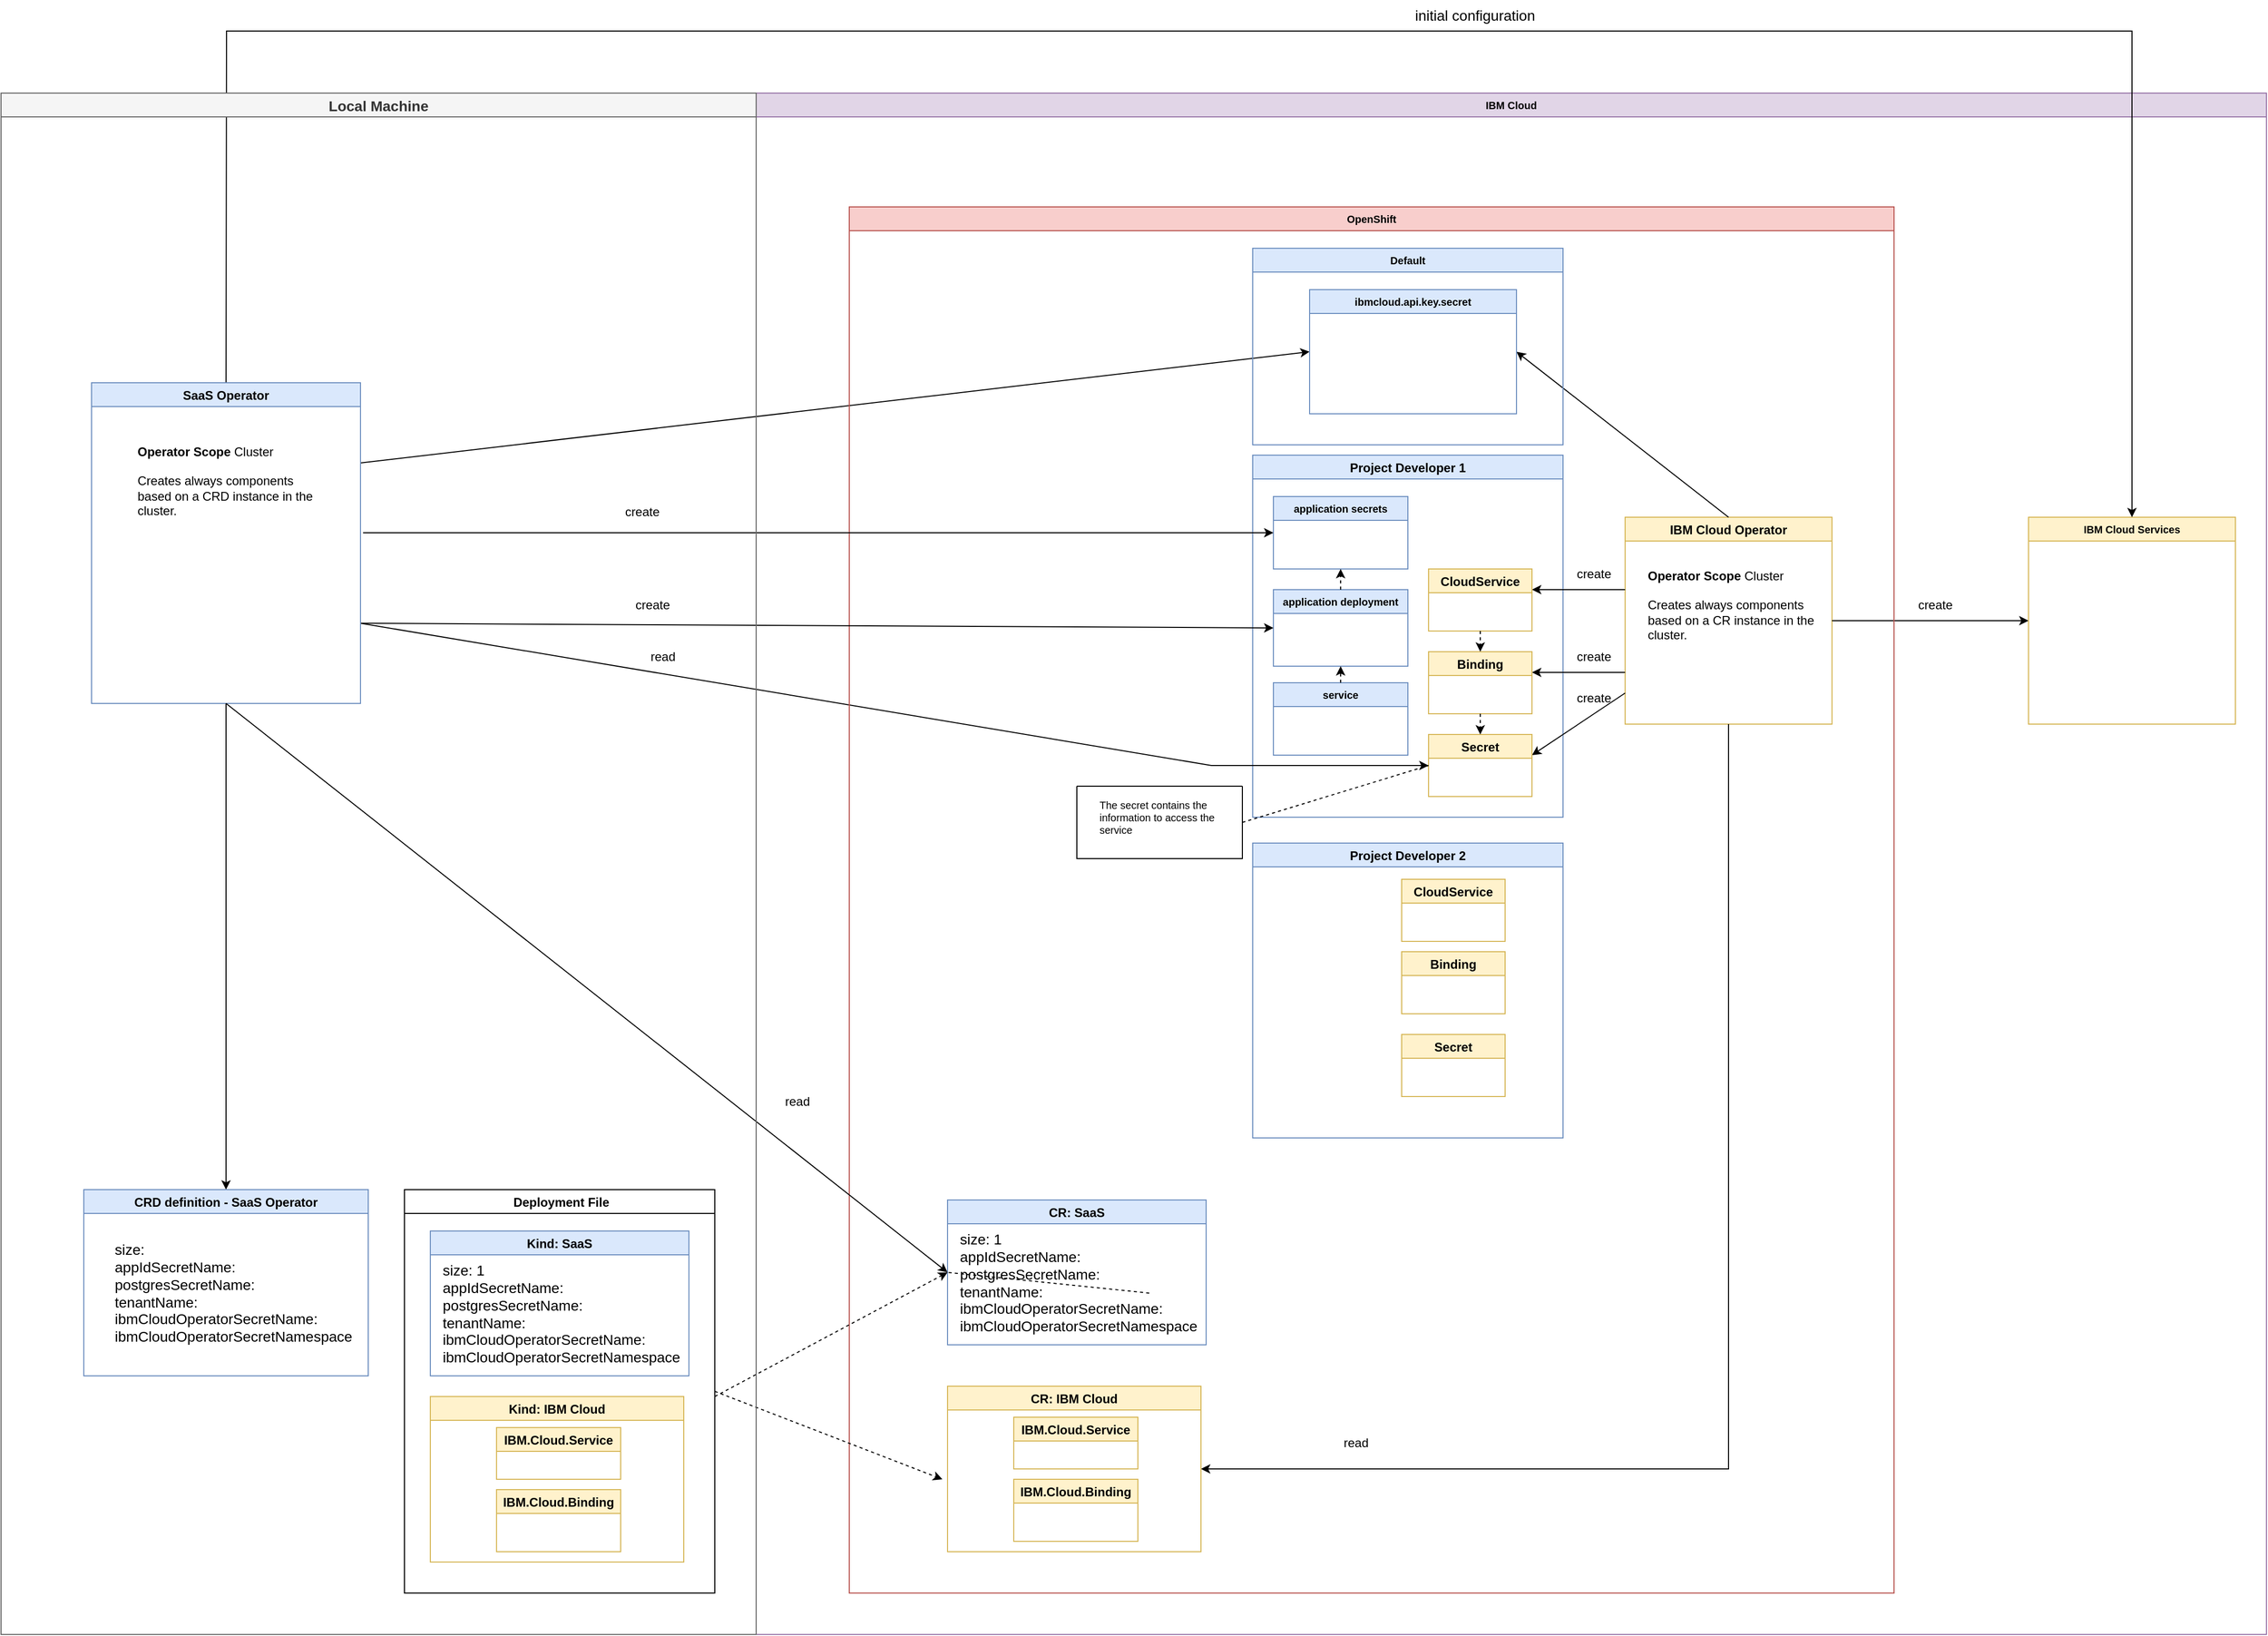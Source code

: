 <mxfile version="16.4.0" type="device" pages="2"><diagram id="ZJD4ddvh5a6maTwFPpQm" name="Simplified overview starting point 2022.02.23"><mxGraphModel dx="3199" dy="2378" grid="1" gridSize="10" guides="1" tooltips="1" connect="1" arrows="1" fold="1" page="1" pageScale="1" pageWidth="827" pageHeight="1169" math="0" shadow="0"><root><mxCell id="0"/><mxCell id="1" parent="0"/><mxCell id="05u67PnVDAq-zi8xKlbg-1" value="IBM Cloud Operator" style="swimlane;fillColor=#fff2cc;strokeColor=#d6b656;" vertex="1" parent="1"><mxGeometry x="590" y="70" width="200" height="200" as="geometry"/></mxCell><mxCell id="05u67PnVDAq-zi8xKlbg-4" value="Project Developer 1" style="swimlane;fillColor=#dae8fc;strokeColor=#6c8ebf;" vertex="1" parent="1"><mxGeometry x="230" y="10" width="300" height="350" as="geometry"/></mxCell><mxCell id="05u67PnVDAq-zi8xKlbg-5" value="Project Developer 2" style="swimlane;fillColor=#dae8fc;strokeColor=#6c8ebf;" vertex="1" parent="1"><mxGeometry x="230" y="385" width="300" height="285" as="geometry"/></mxCell><mxCell id="05u67PnVDAq-zi8xKlbg-6" value="Binding" style="swimlane;fillColor=#fff2cc;strokeColor=#d6b656;" vertex="1" parent="05u67PnVDAq-zi8xKlbg-5"><mxGeometry x="144" y="105" width="100" height="60" as="geometry"/></mxCell><mxCell id="05u67PnVDAq-zi8xKlbg-7" value="Secret" style="swimlane;fillColor=#fff2cc;strokeColor=#d6b656;" vertex="1" parent="05u67PnVDAq-zi8xKlbg-5"><mxGeometry x="144" y="185" width="100" height="60" as="geometry"/></mxCell><mxCell id="05u67PnVDAq-zi8xKlbg-43" value="CloudService" style="swimlane;fillColor=#fff2cc;strokeColor=#d6b656;" vertex="1" parent="05u67PnVDAq-zi8xKlbg-5"><mxGeometry x="144" y="35" width="100" height="60" as="geometry"/></mxCell><mxCell id="05u67PnVDAq-zi8xKlbg-11" value="" style="endArrow=classic;html=1;rounded=0;" edge="1" parent="1"><mxGeometry width="50" height="50" relative="1" as="geometry"><mxPoint x="590" y="140" as="sourcePoint"/><mxPoint x="500" y="140" as="targetPoint"/></mxGeometry></mxCell><mxCell id="05u67PnVDAq-zi8xKlbg-14" value="" style="endArrow=classic;html=1;rounded=0;entryX=1;entryY=0.5;entryDx=0;entryDy=0;exitX=0.5;exitY=1;exitDx=0;exitDy=0;" edge="1" parent="1" source="05u67PnVDAq-zi8xKlbg-1" target="05u67PnVDAq-zi8xKlbg-13"><mxGeometry width="50" height="50" relative="1" as="geometry"><mxPoint x="280" y="650" as="sourcePoint"/><mxPoint x="440" y="420" as="targetPoint"/><Array as="points"><mxPoint x="690" y="990"/></Array></mxGeometry></mxCell><mxCell id="05u67PnVDAq-zi8xKlbg-18" value="" style="endArrow=classic;html=1;rounded=0;exitX=1;exitY=0.75;exitDx=0;exitDy=0;entryX=0;entryY=0.5;entryDx=0;entryDy=0;" edge="1" parent="1" source="05u67PnVDAq-zi8xKlbg-2" target="05u67PnVDAq-zi8xKlbg-8"><mxGeometry width="50" height="50" relative="1" as="geometry"><mxPoint x="390" y="280" as="sourcePoint"/><mxPoint x="440" y="230" as="targetPoint"/><Array as="points"><mxPoint x="190" y="310"/></Array></mxGeometry></mxCell><mxCell id="05u67PnVDAq-zi8xKlbg-20" value="" style="endArrow=classic;html=1;rounded=0;exitX=0;exitY=0.75;exitDx=0;exitDy=0;" edge="1" parent="1" source="05u67PnVDAq-zi8xKlbg-1"><mxGeometry width="50" height="50" relative="1" as="geometry"><mxPoint x="390" y="300" as="sourcePoint"/><mxPoint x="500" y="220" as="targetPoint"/></mxGeometry></mxCell><mxCell id="05u67PnVDAq-zi8xKlbg-21" value="create" style="text;html=1;strokeColor=none;fillColor=none;align=center;verticalAlign=middle;whiteSpace=wrap;rounded=0;" vertex="1" parent="1"><mxGeometry x="530" y="190" width="60" height="30" as="geometry"/></mxCell><mxCell id="05u67PnVDAq-zi8xKlbg-22" value="create" style="text;html=1;strokeColor=none;fillColor=none;align=center;verticalAlign=middle;whiteSpace=wrap;rounded=0;" vertex="1" parent="1"><mxGeometry x="530" y="110" width="60" height="30" as="geometry"/></mxCell><mxCell id="05u67PnVDAq-zi8xKlbg-26" value="" style="endArrow=none;dashed=1;html=1;rounded=0;entryX=0;entryY=0.5;entryDx=0;entryDy=0;" edge="1" parent="1" target="05u67PnVDAq-zi8xKlbg-19"><mxGeometry width="50" height="50" relative="1" as="geometry"><mxPoint x="130" y="820" as="sourcePoint"/><mxPoint x="250" y="745" as="targetPoint"/></mxGeometry></mxCell><mxCell id="05u67PnVDAq-zi8xKlbg-41" value="" style="endArrow=classic;html=1;rounded=0;" edge="1" parent="1"><mxGeometry width="50" height="50" relative="1" as="geometry"><mxPoint x="590" y="240" as="sourcePoint"/><mxPoint x="500" y="300" as="targetPoint"/></mxGeometry></mxCell><mxCell id="05u67PnVDAq-zi8xKlbg-42" value="create" style="text;html=1;strokeColor=none;fillColor=none;align=center;verticalAlign=middle;whiteSpace=wrap;rounded=0;" vertex="1" parent="1"><mxGeometry x="530" y="230" width="60" height="30" as="geometry"/></mxCell><mxCell id="05u67PnVDAq-zi8xKlbg-48" value="" style="endArrow=classic;html=1;rounded=0;fontFamily=Helvetica;fontSize=10;entryX=1;entryY=0.5;entryDx=0;entryDy=0;exitX=0.5;exitY=0;exitDx=0;exitDy=0;" edge="1" parent="1" source="05u67PnVDAq-zi8xKlbg-1" target="05u67PnVDAq-zi8xKlbg-46"><mxGeometry width="50" height="50" relative="1" as="geometry"><mxPoint x="470" y="30" as="sourcePoint"/><mxPoint x="520" y="-20" as="targetPoint"/></mxGeometry></mxCell><mxCell id="05u67PnVDAq-zi8xKlbg-49" value="" style="endArrow=classic;html=1;rounded=0;fontFamily=Helvetica;fontSize=10;entryX=0;entryY=0.5;entryDx=0;entryDy=0;exitX=1;exitY=0.25;exitDx=0;exitDy=0;" edge="1" parent="1" source="05u67PnVDAq-zi8xKlbg-2" target="05u67PnVDAq-zi8xKlbg-46"><mxGeometry width="50" height="50" relative="1" as="geometry"><mxPoint x="-640" y="20" as="sourcePoint"/><mxPoint x="410" y="-20" as="targetPoint"/></mxGeometry></mxCell><mxCell id="05u67PnVDAq-zi8xKlbg-53" value="" style="endArrow=classic;html=1;rounded=0;fontFamily=Helvetica;fontSize=10;exitX=1;exitY=0.5;exitDx=0;exitDy=0;entryX=0;entryY=0.5;entryDx=0;entryDy=0;" edge="1" parent="1" source="05u67PnVDAq-zi8xKlbg-1" target="05u67PnVDAq-zi8xKlbg-52"><mxGeometry width="50" height="50" relative="1" as="geometry"><mxPoint x="820" y="110" as="sourcePoint"/><mxPoint x="870" y="60" as="targetPoint"/></mxGeometry></mxCell><mxCell id="05u67PnVDAq-zi8xKlbg-55" value="OpenShift" style="swimlane;fontFamily=Helvetica;fontSize=10;fillColor=#f8cecc;strokeColor=#b85450;" vertex="1" parent="1"><mxGeometry x="-160" y="-230" width="1010" height="1340" as="geometry"/></mxCell><mxCell id="05u67PnVDAq-zi8xKlbg-40" value="CloudService" style="swimlane;fillColor=#fff2cc;strokeColor=#d6b656;" vertex="1" parent="05u67PnVDAq-zi8xKlbg-55"><mxGeometry x="560" y="350" width="100" height="60" as="geometry"/></mxCell><mxCell id="05u67PnVDAq-zi8xKlbg-3" value="Binding" style="swimlane;fillColor=#fff2cc;strokeColor=#d6b656;" vertex="1" parent="05u67PnVDAq-zi8xKlbg-55"><mxGeometry x="560" y="430" width="100" height="60" as="geometry"/></mxCell><mxCell id="05u67PnVDAq-zi8xKlbg-57" value="" style="endArrow=classic;html=1;rounded=0;fontFamily=Helvetica;fontSize=10;exitX=0.5;exitY=1;exitDx=0;exitDy=0;dashed=1;" edge="1" parent="05u67PnVDAq-zi8xKlbg-55" source="05u67PnVDAq-zi8xKlbg-40" target="05u67PnVDAq-zi8xKlbg-3"><mxGeometry width="50" height="50" relative="1" as="geometry"><mxPoint x="700" y="510" as="sourcePoint"/><mxPoint x="750" y="460" as="targetPoint"/></mxGeometry></mxCell><mxCell id="05u67PnVDAq-zi8xKlbg-8" value="Secret" style="swimlane;fillColor=#fff2cc;strokeColor=#d6b656;" vertex="1" parent="05u67PnVDAq-zi8xKlbg-55"><mxGeometry x="560" y="510" width="100" height="60" as="geometry"/></mxCell><mxCell id="05u67PnVDAq-zi8xKlbg-58" value="" style="endArrow=classic;html=1;rounded=0;fontFamily=Helvetica;fontSize=10;entryX=0.5;entryY=0;entryDx=0;entryDy=0;exitX=0.5;exitY=1;exitDx=0;exitDy=0;dashed=1;" edge="1" parent="05u67PnVDAq-zi8xKlbg-55" source="05u67PnVDAq-zi8xKlbg-3" target="05u67PnVDAq-zi8xKlbg-8"><mxGeometry width="50" height="50" relative="1" as="geometry"><mxPoint x="700" y="510" as="sourcePoint"/><mxPoint x="750" y="460" as="targetPoint"/></mxGeometry></mxCell><mxCell id="05u67PnVDAq-zi8xKlbg-67" value="application secrets" style="swimlane;fontFamily=Helvetica;fontSize=10;strokeWidth=1;fillColor=#dae8fc;strokeColor=#6c8ebf;" vertex="1" parent="05u67PnVDAq-zi8xKlbg-55"><mxGeometry x="410" y="280" width="130" height="70" as="geometry"/></mxCell><mxCell id="05u67PnVDAq-zi8xKlbg-71" value="application deployment" style="swimlane;fontFamily=Helvetica;fontSize=10;strokeWidth=1;fillColor=#dae8fc;strokeColor=#6c8ebf;" vertex="1" parent="05u67PnVDAq-zi8xKlbg-55"><mxGeometry x="410" y="370" width="130" height="74" as="geometry"><mxRectangle x="410" y="370" width="140" height="23" as="alternateBounds"/></mxGeometry></mxCell><mxCell id="05u67PnVDAq-zi8xKlbg-45" value="Default" style="swimlane;fontFamily=Helvetica;fontSize=10;fillColor=#dae8fc;strokeColor=#6c8ebf;" vertex="1" parent="05u67PnVDAq-zi8xKlbg-55"><mxGeometry x="390" y="40" width="300" height="190" as="geometry"/></mxCell><mxCell id="05u67PnVDAq-zi8xKlbg-46" value="ibmcloud.api.key.secret" style="swimlane;fontFamily=Helvetica;fontSize=10;fillColor=#dae8fc;strokeColor=#6c8ebf;" vertex="1" parent="05u67PnVDAq-zi8xKlbg-45"><mxGeometry x="55" y="40" width="200" height="120" as="geometry"/></mxCell><mxCell id="05u67PnVDAq-zi8xKlbg-74" value="service" style="swimlane;fontFamily=Helvetica;fontSize=10;strokeWidth=1;fillColor=#dae8fc;strokeColor=#6c8ebf;" vertex="1" parent="05u67PnVDAq-zi8xKlbg-55"><mxGeometry x="410" y="460" width="130" height="70" as="geometry"/></mxCell><mxCell id="05u67PnVDAq-zi8xKlbg-76" value="" style="endArrow=classic;html=1;rounded=0;fontFamily=Helvetica;fontSize=10;entryX=0.5;entryY=1;entryDx=0;entryDy=0;exitX=0.5;exitY=0;exitDx=0;exitDy=0;dashed=1;" edge="1" parent="05u67PnVDAq-zi8xKlbg-55" source="05u67PnVDAq-zi8xKlbg-71" target="05u67PnVDAq-zi8xKlbg-67"><mxGeometry width="50" height="50" relative="1" as="geometry"><mxPoint x="475" y="360" as="sourcePoint"/><mxPoint x="520" y="460" as="targetPoint"/></mxGeometry></mxCell><mxCell id="05u67PnVDAq-zi8xKlbg-70" value="" style="endArrow=classic;html=1;rounded=0;fontFamily=Helvetica;fontSize=10;entryX=0;entryY=0.5;entryDx=0;entryDy=0;" edge="1" parent="1" target="05u67PnVDAq-zi8xKlbg-67"><mxGeometry width="50" height="50" relative="1" as="geometry"><mxPoint x="-630" y="85" as="sourcePoint"/><mxPoint x="360" y="300" as="targetPoint"/></mxGeometry></mxCell><mxCell id="05u67PnVDAq-zi8xKlbg-73" value="" style="endArrow=classic;html=1;rounded=0;fontFamily=Helvetica;fontSize=10;entryX=0;entryY=0.5;entryDx=0;entryDy=0;exitX=1;exitY=0.75;exitDx=0;exitDy=0;" edge="1" parent="1" source="05u67PnVDAq-zi8xKlbg-2" target="05u67PnVDAq-zi8xKlbg-71"><mxGeometry width="50" height="50" relative="1" as="geometry"><mxPoint x="120" y="177" as="sourcePoint"/><mxPoint x="260" y="125" as="targetPoint"/></mxGeometry></mxCell><mxCell id="05u67PnVDAq-zi8xKlbg-77" value="" style="endArrow=classic;html=1;rounded=0;fontFamily=Helvetica;fontSize=10;entryX=0.5;entryY=1;entryDx=0;entryDy=0;dashed=1;" edge="1" parent="1" target="05u67PnVDAq-zi8xKlbg-71"><mxGeometry width="50" height="50" relative="1" as="geometry"><mxPoint x="315" y="230" as="sourcePoint"/><mxPoint x="360" y="230" as="targetPoint"/></mxGeometry></mxCell><mxCell id="05u67PnVDAq-zi8xKlbg-80" value="IBM Cloud" style="swimlane;fontFamily=Helvetica;fontSize=10;strokeWidth=1;fillColor=#e1d5e7;strokeColor=#9673a6;" vertex="1" parent="1"><mxGeometry x="-250" y="-340" width="1460" height="1490" as="geometry"/></mxCell><mxCell id="05u67PnVDAq-zi8xKlbg-60" value="" style="swimlane;startSize=0;fontFamily=Helvetica;fontSize=10;fillColor=none;" vertex="1" parent="05u67PnVDAq-zi8xKlbg-80"><mxGeometry x="310" y="670" width="160" height="70" as="geometry"/></mxCell><mxCell id="05u67PnVDAq-zi8xKlbg-61" value="The secret contains the information to access the service" style="text;html=1;strokeColor=none;fillColor=none;align=left;verticalAlign=middle;whiteSpace=wrap;rounded=0;fontFamily=Helvetica;fontSize=10;strokeWidth=2;" vertex="1" parent="05u67PnVDAq-zi8xKlbg-60"><mxGeometry x="20" y="10" width="130" height="40" as="geometry"/></mxCell><mxCell id="tXDFiRKwH6jkrmwQ4aK1-2" value="read" style="text;html=1;strokeColor=none;fillColor=none;align=center;verticalAlign=middle;whiteSpace=wrap;rounded=0;" vertex="1" parent="05u67PnVDAq-zi8xKlbg-80"><mxGeometry x="10" y="960" width="60" height="30" as="geometry"/></mxCell><mxCell id="E7d3GxWEacopZwAi-zRK-2" value="&lt;b&gt;Operator Scope&lt;/b&gt; Cluster&lt;br&gt;&lt;br&gt;Creates always components based on a CR instance in the cluster." style="text;html=1;strokeColor=none;fillColor=none;align=left;verticalAlign=middle;whiteSpace=wrap;rounded=0;" vertex="1" parent="05u67PnVDAq-zi8xKlbg-80"><mxGeometry x="860" y="450" width="175" height="90" as="geometry"/></mxCell><mxCell id="05u67PnVDAq-zi8xKlbg-52" value="IBM Cloud Services" style="swimlane;fontFamily=Helvetica;fontSize=10;fillColor=#fff2cc;strokeColor=#d6b656;" vertex="1" parent="05u67PnVDAq-zi8xKlbg-80"><mxGeometry x="1230" y="410" width="200" height="200" as="geometry"/></mxCell><mxCell id="05u67PnVDAq-zi8xKlbg-56" value="create" style="text;html=1;strokeColor=none;fillColor=none;align=center;verticalAlign=middle;whiteSpace=wrap;rounded=0;" vertex="1" parent="05u67PnVDAq-zi8xKlbg-80"><mxGeometry x="1110" y="480" width="60" height="30" as="geometry"/></mxCell><mxCell id="05u67PnVDAq-zi8xKlbg-19" value="CR: SaaS" style="swimlane;fillColor=#dae8fc;strokeColor=#6c8ebf;" vertex="1" parent="05u67PnVDAq-zi8xKlbg-80"><mxGeometry x="185" y="1070" width="250" height="140" as="geometry"/></mxCell><mxCell id="evoZ4YkK1G2OfHONI_-d-2" value="size: 1&lt;br&gt;appIdSecretName:&lt;br&gt;postgresSecretName:&lt;br&gt;tenantName:&lt;br&gt;ibmCloudOperatorSecretName:&lt;br&gt;ibmCloudOperatorSecretNamespace" style="text;html=1;strokeColor=none;fillColor=none;align=left;verticalAlign=middle;whiteSpace=wrap;rounded=0;fontFamily=Helvetica;fontSize=14;fontColor=#000000;" vertex="1" parent="05u67PnVDAq-zi8xKlbg-19"><mxGeometry x="10" y="30" width="240" height="100" as="geometry"/></mxCell><mxCell id="05u67PnVDAq-zi8xKlbg-13" value="CR: IBM Cloud" style="swimlane;fillColor=#fff2cc;strokeColor=#d6b656;" vertex="1" parent="05u67PnVDAq-zi8xKlbg-80"><mxGeometry x="185" y="1250" width="245" height="160" as="geometry"/></mxCell><mxCell id="05u67PnVDAq-zi8xKlbg-31" value="IBM.Cloud.Binding" style="swimlane;fillColor=#fff2cc;strokeColor=#d6b656;" vertex="1" parent="05u67PnVDAq-zi8xKlbg-13"><mxGeometry x="64" y="90" width="120" height="60" as="geometry"/></mxCell><mxCell id="05u67PnVDAq-zi8xKlbg-30" value="IBM.Cloud.Service" style="swimlane;fillColor=#fff2cc;strokeColor=#d6b656;" vertex="1" parent="05u67PnVDAq-zi8xKlbg-13"><mxGeometry x="64" y="30" width="120" height="50" as="geometry"/></mxCell><mxCell id="xCrt7oY93UrafVIQWRn6-10" value="read" style="text;html=1;strokeColor=none;fillColor=none;align=center;verticalAlign=middle;whiteSpace=wrap;rounded=0;" vertex="1" parent="05u67PnVDAq-zi8xKlbg-80"><mxGeometry x="550" y="1290" width="60" height="30" as="geometry"/></mxCell><mxCell id="05u67PnVDAq-zi8xKlbg-79" value="" style="endArrow=classic;html=1;rounded=0;fontFamily=Helvetica;fontSize=10;entryX=0.5;entryY=0;entryDx=0;entryDy=0;exitX=0.5;exitY=0;exitDx=0;exitDy=0;" edge="1" parent="1" source="05u67PnVDAq-zi8xKlbg-2" target="05u67PnVDAq-zi8xKlbg-52"><mxGeometry width="50" height="50" relative="1" as="geometry"><mxPoint x="-140" y="120" as="sourcePoint"/><mxPoint x="-250" y="-140" as="targetPoint"/><Array as="points"><mxPoint x="-762" y="-400"/><mxPoint x="1080" y="-400"/></Array></mxGeometry></mxCell><mxCell id="05u67PnVDAq-zi8xKlbg-81" value="initial configuration" style="text;html=1;strokeColor=none;fillColor=none;align=center;verticalAlign=middle;whiteSpace=wrap;rounded=0;fontFamily=Helvetica;fontSize=14;" vertex="1" parent="1"><mxGeometry x="380" y="-430" width="130" height="30" as="geometry"/></mxCell><mxCell id="05u67PnVDAq-zi8xKlbg-63" value="" style="endArrow=none;dashed=1;html=1;rounded=0;fontFamily=Helvetica;fontSize=10;exitX=1;exitY=0.5;exitDx=0;exitDy=0;entryX=0;entryY=0.5;entryDx=0;entryDy=0;" edge="1" parent="1" source="05u67PnVDAq-zi8xKlbg-60" target="05u67PnVDAq-zi8xKlbg-8"><mxGeometry width="50" height="50" relative="1" as="geometry"><mxPoint x="310" y="360" as="sourcePoint"/><mxPoint x="360" y="310" as="targetPoint"/></mxGeometry></mxCell><mxCell id="05u67PnVDAq-zi8xKlbg-2" value="SaaS Operator" style="swimlane;fillColor=#dae8fc;strokeColor=#6c8ebf;" vertex="1" parent="1"><mxGeometry x="-892.5" y="-60" width="260" height="310" as="geometry"><mxRectangle x="-140" y="-40" width="120" height="23" as="alternateBounds"/></mxGeometry></mxCell><mxCell id="05u67PnVDAq-zi8xKlbg-25" value="" style="endArrow=classic;html=1;rounded=0;entryX=0.5;entryY=0;entryDx=0;entryDy=0;exitX=0.5;exitY=1;exitDx=0;exitDy=0;" edge="1" parent="1" source="05u67PnVDAq-zi8xKlbg-2" target="05u67PnVDAq-zi8xKlbg-24"><mxGeometry width="50" height="50" relative="1" as="geometry"><mxPoint x="95" y="270" as="sourcePoint"/><mxPoint x="440" y="450" as="targetPoint"/></mxGeometry></mxCell><mxCell id="tXDFiRKwH6jkrmwQ4aK1-1" value="" style="endArrow=classic;html=1;rounded=0;entryX=0;entryY=0.5;entryDx=0;entryDy=0;exitX=0.5;exitY=1;exitDx=0;exitDy=0;" edge="1" parent="1" source="05u67PnVDAq-zi8xKlbg-2" target="05u67PnVDAq-zi8xKlbg-19"><mxGeometry width="50" height="50" relative="1" as="geometry"><mxPoint x="-30" y="270" as="sourcePoint"/><mxPoint x="-25.0" y="720.0" as="targetPoint"/></mxGeometry></mxCell><mxCell id="05u67PnVDAq-zi8xKlbg-24" value="CRD definition - SaaS Operator" style="swimlane;fillColor=#dae8fc;strokeColor=#6c8ebf;" vertex="1" parent="1"><mxGeometry x="-900" y="720" width="275" height="180" as="geometry"/></mxCell><mxCell id="evoZ4YkK1G2OfHONI_-d-3" value="size:&lt;br&gt;appIdSecretName:&lt;br&gt;postgresSecretName:&lt;br&gt;tenantName:&lt;br&gt;ibmCloudOperatorSecretName:&lt;br&gt;ibmCloudOperatorSecretNamespace" style="text;html=1;strokeColor=none;fillColor=none;align=left;verticalAlign=middle;whiteSpace=wrap;rounded=0;fontFamily=Helvetica;fontSize=14;fontColor=#000000;" vertex="1" parent="05u67PnVDAq-zi8xKlbg-24"><mxGeometry x="27.5" y="50" width="240" height="100" as="geometry"/></mxCell><mxCell id="xCrt7oY93UrafVIQWRn6-2" value=" Deployment File" style="swimlane;" vertex="1" parent="1"><mxGeometry x="-590" y="720" width="300" height="390" as="geometry"/></mxCell><mxCell id="xCrt7oY93UrafVIQWRn6-3" value="Kind: SaaS" style="swimlane;fillColor=#dae8fc;strokeColor=#6c8ebf;" vertex="1" parent="xCrt7oY93UrafVIQWRn6-2"><mxGeometry x="25" y="40" width="250" height="140" as="geometry"/></mxCell><mxCell id="xCrt7oY93UrafVIQWRn6-4" value="size: 1&lt;br&gt;appIdSecretName:&lt;br&gt;postgresSecretName:&lt;br&gt;tenantName:&lt;br&gt;ibmCloudOperatorSecretName:&lt;br&gt;ibmCloudOperatorSecretNamespace" style="text;html=1;strokeColor=none;fillColor=none;align=left;verticalAlign=middle;whiteSpace=wrap;rounded=0;fontFamily=Helvetica;fontSize=14;fontColor=#000000;" vertex="1" parent="xCrt7oY93UrafVIQWRn6-3"><mxGeometry x="10" y="30" width="240" height="100" as="geometry"/></mxCell><mxCell id="xCrt7oY93UrafVIQWRn6-5" value="Kind: IBM Cloud" style="swimlane;fillColor=#fff2cc;strokeColor=#d6b656;" vertex="1" parent="xCrt7oY93UrafVIQWRn6-2"><mxGeometry x="25" y="200" width="245" height="160" as="geometry"/></mxCell><mxCell id="xCrt7oY93UrafVIQWRn6-6" value="IBM.Cloud.Binding" style="swimlane;fillColor=#fff2cc;strokeColor=#d6b656;" vertex="1" parent="xCrt7oY93UrafVIQWRn6-5"><mxGeometry x="64" y="90" width="120" height="60" as="geometry"/></mxCell><mxCell id="xCrt7oY93UrafVIQWRn6-7" value="IBM.Cloud.Service" style="swimlane;fillColor=#fff2cc;strokeColor=#d6b656;" vertex="1" parent="xCrt7oY93UrafVIQWRn6-5"><mxGeometry x="64" y="30" width="120" height="50" as="geometry"/></mxCell><mxCell id="xCrt7oY93UrafVIQWRn6-8" value="" style="endArrow=classic;html=1;rounded=0;dashed=1;fontFamily=Helvetica;fontSize=14;fontColor=#FF0000;strokeColor=#000000;exitX=1;exitY=0.5;exitDx=0;exitDy=0;" edge="1" parent="1" source="xCrt7oY93UrafVIQWRn6-2"><mxGeometry width="50" height="50" relative="1" as="geometry"><mxPoint x="-200" y="960" as="sourcePoint"/><mxPoint x="-70" y="1000" as="targetPoint"/></mxGeometry></mxCell><mxCell id="xCrt7oY93UrafVIQWRn6-9" value="" style="endArrow=classic;html=1;rounded=0;dashed=1;fontFamily=Helvetica;fontSize=14;fontColor=#FF0000;strokeColor=#000000;entryX=0;entryY=0.5;entryDx=0;entryDy=0;" edge="1" parent="1" target="05u67PnVDAq-zi8xKlbg-19"><mxGeometry width="50" height="50" relative="1" as="geometry"><mxPoint x="-290" y="920" as="sourcePoint"/><mxPoint x="-60" y="1010" as="targetPoint"/></mxGeometry></mxCell><mxCell id="xCrt7oY93UrafVIQWRn6-11" value="Local Machine" style="swimlane;fontFamily=Helvetica;fontSize=14;fontColor=#333333;strokeWidth=1;fillColor=#f5f5f5;strokeColor=#666666;" vertex="1" parent="1"><mxGeometry x="-980" y="-340" width="730" height="1490" as="geometry"/></mxCell><mxCell id="cQY9s8MMBeXiL5kOohLw-1" value="&lt;b&gt;Operator Scope&lt;/b&gt; Cluster&lt;br&gt;&lt;br&gt;Creates always components based on a CRD instance in the cluster." style="text;html=1;strokeColor=none;fillColor=none;align=left;verticalAlign=middle;whiteSpace=wrap;rounded=0;" vertex="1" parent="xCrt7oY93UrafVIQWRn6-11"><mxGeometry x="130" y="330" width="175" height="90" as="geometry"/></mxCell><mxCell id="05u67PnVDAq-zi8xKlbg-72" value="create" style="text;html=1;strokeColor=none;fillColor=none;align=center;verticalAlign=middle;whiteSpace=wrap;rounded=0;" vertex="1" parent="xCrt7oY93UrafVIQWRn6-11"><mxGeometry x="590" y="390" width="60" height="30" as="geometry"/></mxCell><mxCell id="05u67PnVDAq-zi8xKlbg-78" value="create" style="text;html=1;strokeColor=none;fillColor=none;align=center;verticalAlign=middle;whiteSpace=wrap;rounded=0;" vertex="1" parent="xCrt7oY93UrafVIQWRn6-11"><mxGeometry x="600" y="480" width="60" height="30" as="geometry"/></mxCell><mxCell id="05u67PnVDAq-zi8xKlbg-17" value="read" style="text;html=1;strokeColor=none;fillColor=none;align=center;verticalAlign=middle;whiteSpace=wrap;rounded=0;" vertex="1" parent="xCrt7oY93UrafVIQWRn6-11"><mxGeometry x="610" y="530" width="60" height="30" as="geometry"/></mxCell></root></mxGraphModel></diagram><diagram name="Concurrent work overview starting point 2022.02.23" id="7UePJXRPqZnObrAWfiwP"><mxGraphModel dx="1890" dy="2000" grid="1" gridSize="10" guides="1" tooltips="1" connect="1" arrows="1" fold="1" page="1" pageScale="1" pageWidth="827" pageHeight="1169" math="0" shadow="0"><root><mxCell id="q4kXisVM7gO6vJiR800r-0"/><mxCell id="q4kXisVM7gO6vJiR800r-1" parent="q4kXisVM7gO6vJiR800r-0"/><mxCell id="q4kXisVM7gO6vJiR800r-2" value="SaaS Operator" style="swimlane;fillColor=#dae8fc;strokeColor=#6c8ebf;" vertex="1" parent="q4kXisVM7gO6vJiR800r-1"><mxGeometry x="-510" y="-40" width="210" height="310" as="geometry"/></mxCell><mxCell id="q4kXisVM7gO6vJiR800r-3" value="&lt;b&gt;Operator Scope&lt;/b&gt;&amp;nbsp;ProjectScope&lt;br&gt;&lt;br&gt;For concurrent development we change the scope from cluster to project / namespaces.&lt;br&gt;&lt;br&gt;&lt;i&gt;&lt;u&gt;Name spaces:&lt;/u&gt;&lt;/i&gt;&lt;br&gt;- Default&lt;br&gt;- Project Developer 1" style="text;html=1;strokeColor=none;fillColor=none;align=left;verticalAlign=middle;whiteSpace=wrap;rounded=0;fontColor=#FF3333;" vertex="1" parent="q4kXisVM7gO6vJiR800r-2"><mxGeometry x="15" y="30" width="175" height="150" as="geometry"/></mxCell><mxCell id="q4kXisVM7gO6vJiR800r-4" value="IBM Cloud Operator" style="swimlane;fillColor=#fff2cc;strokeColor=#d6b656;" vertex="1" parent="q4kXisVM7gO6vJiR800r-1"><mxGeometry x="590" y="70" width="200" height="200" as="geometry"/></mxCell><mxCell id="q4kXisVM7gO6vJiR800r-5" value="Project Developer 1" style="swimlane;fillColor=#dae8fc;strokeColor=#6c8ebf;fontColor=#FF0000;" vertex="1" parent="q4kXisVM7gO6vJiR800r-1"><mxGeometry x="190" y="10" width="310" height="350" as="geometry"/></mxCell><mxCell id="q4kXisVM7gO6vJiR800r-10" value="" style="endArrow=classic;html=1;rounded=0;" edge="1" parent="q4kXisVM7gO6vJiR800r-1"><mxGeometry width="50" height="50" relative="1" as="geometry"><mxPoint x="590" y="140" as="sourcePoint"/><mxPoint x="500" y="140" as="targetPoint"/></mxGeometry></mxCell><mxCell id="q4kXisVM7gO6vJiR800r-16" value="" style="endArrow=classic;html=1;rounded=0;entryX=1;entryY=0.5;entryDx=0;entryDy=0;exitX=0.5;exitY=1;exitDx=0;exitDy=0;" edge="1" parent="q4kXisVM7gO6vJiR800r-1" source="q4kXisVM7gO6vJiR800r-4" target="q4kXisVM7gO6vJiR800r-13"><mxGeometry width="50" height="50" relative="1" as="geometry"><mxPoint x="280" y="650" as="sourcePoint"/><mxPoint x="440" y="420" as="targetPoint"/><Array as="points"><mxPoint x="690" y="950"/></Array></mxGeometry></mxCell><mxCell id="q4kXisVM7gO6vJiR800r-17" value="" style="endArrow=classic;html=1;rounded=0;exitX=1;exitY=0.75;exitDx=0;exitDy=0;entryX=0;entryY=0.5;entryDx=0;entryDy=0;" edge="1" parent="q4kXisVM7gO6vJiR800r-1" source="q4kXisVM7gO6vJiR800r-2" target="q4kXisVM7gO6vJiR800r-38"><mxGeometry width="50" height="50" relative="1" as="geometry"><mxPoint x="390" y="280" as="sourcePoint"/><mxPoint x="440" y="230" as="targetPoint"/><Array as="points"><mxPoint x="110" y="310"/></Array></mxGeometry></mxCell><mxCell id="q4kXisVM7gO6vJiR800r-18" value="" style="endArrow=classic;html=1;rounded=0;exitX=0;exitY=0.75;exitDx=0;exitDy=0;" edge="1" parent="q4kXisVM7gO6vJiR800r-1" source="q4kXisVM7gO6vJiR800r-4"><mxGeometry width="50" height="50" relative="1" as="geometry"><mxPoint x="390" y="300" as="sourcePoint"/><mxPoint x="500" y="220" as="targetPoint"/></mxGeometry></mxCell><mxCell id="q4kXisVM7gO6vJiR800r-19" value="create" style="text;html=1;strokeColor=none;fillColor=none;align=center;verticalAlign=middle;whiteSpace=wrap;rounded=0;" vertex="1" parent="q4kXisVM7gO6vJiR800r-1"><mxGeometry x="530" y="190" width="60" height="30" as="geometry"/></mxCell><mxCell id="q4kXisVM7gO6vJiR800r-20" value="create" style="text;html=1;strokeColor=none;fillColor=none;align=center;verticalAlign=middle;whiteSpace=wrap;rounded=0;" vertex="1" parent="q4kXisVM7gO6vJiR800r-1"><mxGeometry x="530" y="110" width="60" height="30" as="geometry"/></mxCell><mxCell id="q4kXisVM7gO6vJiR800r-23" value="" style="endArrow=classic;html=1;rounded=0;entryX=0.5;entryY=0;entryDx=0;entryDy=0;exitX=0.5;exitY=1;exitDx=0;exitDy=0;" edge="1" parent="q4kXisVM7gO6vJiR800r-1" source="q4kXisVM7gO6vJiR800r-2" target="q4kXisVM7gO6vJiR800r-21"><mxGeometry width="50" height="50" relative="1" as="geometry"><mxPoint x="95" y="270" as="sourcePoint"/><mxPoint x="440" y="450" as="targetPoint"/></mxGeometry></mxCell><mxCell id="q4kXisVM7gO6vJiR800r-24" value="" style="endArrow=none;dashed=1;html=1;rounded=0;entryX=0;entryY=0.5;entryDx=0;entryDy=0;exitX=1;exitY=0.5;exitDx=0;exitDy=0;" edge="1" parent="q4kXisVM7gO6vJiR800r-1" target="q4kXisVM7gO6vJiR800r-12" source="q4kXisVM7gO6vJiR800r-21"><mxGeometry width="50" height="50" relative="1" as="geometry"><mxPoint x="80" y="805" as="sourcePoint"/><mxPoint x="250" y="745" as="targetPoint"/></mxGeometry></mxCell><mxCell id="q4kXisVM7gO6vJiR800r-25" value="" style="endArrow=classic;html=1;rounded=0;" edge="1" parent="q4kXisVM7gO6vJiR800r-1"><mxGeometry width="50" height="50" relative="1" as="geometry"><mxPoint x="590" y="240" as="sourcePoint"/><mxPoint x="500" y="300" as="targetPoint"/></mxGeometry></mxCell><mxCell id="q4kXisVM7gO6vJiR800r-26" value="create" style="text;html=1;strokeColor=none;fillColor=none;align=center;verticalAlign=middle;whiteSpace=wrap;rounded=0;" vertex="1" parent="q4kXisVM7gO6vJiR800r-1"><mxGeometry x="530" y="230" width="60" height="30" as="geometry"/></mxCell><mxCell id="q4kXisVM7gO6vJiR800r-27" value="" style="endArrow=classic;html=1;rounded=0;fontFamily=Helvetica;fontSize=10;entryX=1;entryY=0.5;entryDx=0;entryDy=0;exitX=0.5;exitY=0;exitDx=0;exitDy=0;" edge="1" parent="q4kXisVM7gO6vJiR800r-1" source="q4kXisVM7gO6vJiR800r-4" target="q4kXisVM7gO6vJiR800r-44"><mxGeometry width="50" height="50" relative="1" as="geometry"><mxPoint x="470" y="30" as="sourcePoint"/><mxPoint x="520" y="-20" as="targetPoint"/></mxGeometry></mxCell><mxCell id="q4kXisVM7gO6vJiR800r-28" value="" style="endArrow=classic;html=1;rounded=0;fontFamily=Helvetica;fontSize=10;exitX=1;exitY=0.25;exitDx=0;exitDy=0;entryX=0;entryY=0.5;entryDx=0;entryDy=0;" edge="1" parent="q4kXisVM7gO6vJiR800r-1" source="q4kXisVM7gO6vJiR800r-2" target="q4kXisVM7gO6vJiR800r-44"><mxGeometry width="50" height="50" relative="1" as="geometry"><mxPoint x="360" y="30" as="sourcePoint"/><mxPoint x="410" y="-20" as="targetPoint"/></mxGeometry></mxCell><mxCell id="q4kXisVM7gO6vJiR800r-30" value="" style="endArrow=classic;html=1;rounded=0;fontFamily=Helvetica;fontSize=10;exitX=1;exitY=0.5;exitDx=0;exitDy=0;entryX=0;entryY=0.5;entryDx=0;entryDy=0;" edge="1" parent="q4kXisVM7gO6vJiR800r-1" source="q4kXisVM7gO6vJiR800r-4" target="q4kXisVM7gO6vJiR800r-29"><mxGeometry width="50" height="50" relative="1" as="geometry"><mxPoint x="820" y="110" as="sourcePoint"/><mxPoint x="870" y="60" as="targetPoint"/></mxGeometry></mxCell><mxCell id="q4kXisVM7gO6vJiR800r-31" value="OpenShift" style="swimlane;fontFamily=Helvetica;fontSize=10;fillColor=#f8cecc;strokeColor=#b85450;" vertex="1" parent="q4kXisVM7gO6vJiR800r-1"><mxGeometry x="-190" y="-230" width="1040" height="1340" as="geometry"/></mxCell><mxCell id="q4kXisVM7gO6vJiR800r-35" value="CloudService" style="swimlane;fillColor=#fff2cc;strokeColor=#d6b656;" vertex="1" parent="q4kXisVM7gO6vJiR800r-31"><mxGeometry x="560" y="350" width="100" height="60" as="geometry"/></mxCell><mxCell id="q4kXisVM7gO6vJiR800r-36" value="Binding" style="swimlane;fillColor=#fff2cc;strokeColor=#d6b656;fontColor=#FF0000;" vertex="1" parent="q4kXisVM7gO6vJiR800r-31"><mxGeometry x="560" y="430" width="100" height="60" as="geometry"/></mxCell><mxCell id="q4kXisVM7gO6vJiR800r-37" value="" style="endArrow=classic;html=1;rounded=0;fontFamily=Helvetica;fontSize=10;exitX=0.5;exitY=1;exitDx=0;exitDy=0;" edge="1" parent="q4kXisVM7gO6vJiR800r-31" source="q4kXisVM7gO6vJiR800r-35" target="q4kXisVM7gO6vJiR800r-36"><mxGeometry width="50" height="50" relative="1" as="geometry"><mxPoint x="700" y="510" as="sourcePoint"/><mxPoint x="750" y="460" as="targetPoint"/></mxGeometry></mxCell><mxCell id="q4kXisVM7gO6vJiR800r-38" value="Secret" style="swimlane;fillColor=#fff2cc;strokeColor=#d6b656;" vertex="1" parent="q4kXisVM7gO6vJiR800r-31"><mxGeometry x="560" y="510" width="100" height="60" as="geometry"/></mxCell><mxCell id="q4kXisVM7gO6vJiR800r-40" value="" style="endArrow=classic;html=1;rounded=0;fontFamily=Helvetica;fontSize=10;entryX=0.5;entryY=0;entryDx=0;entryDy=0;exitX=0.5;exitY=1;exitDx=0;exitDy=0;" edge="1" parent="q4kXisVM7gO6vJiR800r-31" source="q4kXisVM7gO6vJiR800r-36" target="q4kXisVM7gO6vJiR800r-38"><mxGeometry width="50" height="50" relative="1" as="geometry"><mxPoint x="700" y="510" as="sourcePoint"/><mxPoint x="750" y="460" as="targetPoint"/></mxGeometry></mxCell><mxCell id="q4kXisVM7gO6vJiR800r-41" value="application secrets" style="swimlane;fontFamily=Helvetica;fontSize=10;strokeWidth=1;fillColor=#dae8fc;strokeColor=#6c8ebf;" vertex="1" parent="q4kXisVM7gO6vJiR800r-31"><mxGeometry x="410" y="280" width="130" height="70" as="geometry"/></mxCell><mxCell id="q4kXisVM7gO6vJiR800r-42" value="application deployment" style="swimlane;fontFamily=Helvetica;fontSize=10;strokeWidth=1;fillColor=#dae8fc;strokeColor=#6c8ebf;" vertex="1" parent="q4kXisVM7gO6vJiR800r-31"><mxGeometry x="410" y="370" width="130" height="74" as="geometry"/></mxCell><mxCell id="q4kXisVM7gO6vJiR800r-43" value="Default" style="swimlane;fontFamily=Helvetica;fontSize=10;fillColor=#dae8fc;strokeColor=#6c8ebf;fontColor=#FF0000;" vertex="1" parent="q4kXisVM7gO6vJiR800r-31"><mxGeometry x="380" y="40" width="310" height="190" as="geometry"/></mxCell><mxCell id="q4kXisVM7gO6vJiR800r-44" value="ibmcloud.api.key.secret" style="swimlane;fontFamily=Helvetica;fontSize=10;fillColor=#dae8fc;strokeColor=#6c8ebf;" vertex="1" parent="q4kXisVM7gO6vJiR800r-43"><mxGeometry x="55" y="40" width="200" height="120" as="geometry"/></mxCell><mxCell id="q4kXisVM7gO6vJiR800r-46" value="service" style="swimlane;fontFamily=Helvetica;fontSize=10;strokeWidth=1;fillColor=#dae8fc;strokeColor=#6c8ebf;" vertex="1" parent="q4kXisVM7gO6vJiR800r-31"><mxGeometry x="410" y="460" width="130" height="70" as="geometry"/></mxCell><mxCell id="q4kXisVM7gO6vJiR800r-47" value="" style="endArrow=classic;html=1;rounded=0;fontFamily=Helvetica;fontSize=10;entryX=0.5;entryY=1;entryDx=0;entryDy=0;exitX=0.5;exitY=0;exitDx=0;exitDy=0;" edge="1" parent="q4kXisVM7gO6vJiR800r-31" source="q4kXisVM7gO6vJiR800r-42" target="q4kXisVM7gO6vJiR800r-41"><mxGeometry width="50" height="50" relative="1" as="geometry"><mxPoint x="475" y="360" as="sourcePoint"/><mxPoint x="520" y="460" as="targetPoint"/></mxGeometry></mxCell><mxCell id="q4kXisVM7gO6vJiR800r-49" value="create" style="text;html=1;strokeColor=none;fillColor=none;align=center;verticalAlign=middle;whiteSpace=wrap;rounded=0;" vertex="1" parent="q4kXisVM7gO6vJiR800r-1"><mxGeometry x="890" y="140" width="60" height="30" as="geometry"/></mxCell><mxCell id="q4kXisVM7gO6vJiR800r-50" value="" style="endArrow=classic;html=1;rounded=0;fontFamily=Helvetica;fontSize=10;entryX=0;entryY=0.5;entryDx=0;entryDy=0;" edge="1" parent="q4kXisVM7gO6vJiR800r-1" target="q4kXisVM7gO6vJiR800r-41"><mxGeometry width="50" height="50" relative="1" as="geometry"><mxPoint x="-300" y="85" as="sourcePoint"/><mxPoint x="360" y="300" as="targetPoint"/></mxGeometry></mxCell><mxCell id="q4kXisVM7gO6vJiR800r-51" value="" style="endArrow=classic;html=1;rounded=0;fontFamily=Helvetica;fontSize=10;entryX=0;entryY=0.5;entryDx=0;entryDy=0;" edge="1" parent="q4kXisVM7gO6vJiR800r-1" target="q4kXisVM7gO6vJiR800r-42"><mxGeometry width="50" height="50" relative="1" as="geometry"><mxPoint x="-300" y="177" as="sourcePoint"/><mxPoint x="260" y="125" as="targetPoint"/></mxGeometry></mxCell><mxCell id="q4kXisVM7gO6vJiR800r-52" value="" style="endArrow=classic;html=1;rounded=0;fontFamily=Helvetica;fontSize=10;entryX=0.5;entryY=1;entryDx=0;entryDy=0;" edge="1" parent="q4kXisVM7gO6vJiR800r-1" target="q4kXisVM7gO6vJiR800r-42"><mxGeometry width="50" height="50" relative="1" as="geometry"><mxPoint x="315" y="230" as="sourcePoint"/><mxPoint x="360" y="230" as="targetPoint"/></mxGeometry></mxCell><mxCell id="q4kXisVM7gO6vJiR800r-54" value="IBM Cloud" style="swimlane;fontFamily=Helvetica;fontSize=10;strokeWidth=1;fillColor=#e1d5e7;strokeColor=#9673a6;" vertex="1" parent="q4kXisVM7gO6vJiR800r-1"><mxGeometry x="-250" y="-350" width="1460" height="1500" as="geometry"/></mxCell><mxCell id="q4kXisVM7gO6vJiR800r-33" value="" style="swimlane;startSize=0;fontFamily=Helvetica;fontSize=10;fillColor=none;" vertex="1" parent="q4kXisVM7gO6vJiR800r-54"><mxGeometry x="270" y="690" width="160" height="70" as="geometry"/></mxCell><mxCell id="q4kXisVM7gO6vJiR800r-34" value="The secret contains the information to access the service" style="text;html=1;strokeColor=none;fillColor=none;align=left;verticalAlign=middle;whiteSpace=wrap;rounded=0;fontFamily=Helvetica;fontSize=10;strokeWidth=2;" vertex="1" parent="q4kXisVM7gO6vJiR800r-33"><mxGeometry x="20" y="10" width="130" height="40" as="geometry"/></mxCell><mxCell id="q4kXisVM7gO6vJiR800r-32" value="read" style="text;html=1;strokeColor=none;fillColor=none;align=center;verticalAlign=middle;whiteSpace=wrap;rounded=0;" vertex="1" parent="q4kXisVM7gO6vJiR800r-54"><mxGeometry x="390" y="630" width="60" height="30" as="geometry"/></mxCell><mxCell id="q4kXisVM7gO6vJiR800r-29" value="IBM Cloud Services" style="swimlane;fontFamily=Helvetica;fontSize=10;fillColor=#fff2cc;strokeColor=#d6b656;" vertex="1" parent="q4kXisVM7gO6vJiR800r-54"><mxGeometry x="1230" y="420" width="200" height="200" as="geometry"/></mxCell><mxCell id="q4kXisVM7gO6vJiR800r-6" value="Project Developer 2" style="swimlane;fillColor=#dae8fc;strokeColor=#6c8ebf;" vertex="1" parent="q4kXisVM7gO6vJiR800r-54"><mxGeometry x="440" y="727.5" width="310" height="285" as="geometry"/></mxCell><mxCell id="q4kXisVM7gO6vJiR800r-7" value="Binding" style="swimlane;fillColor=#fff2cc;strokeColor=#d6b656;fontColor=#FF0000;" vertex="1" parent="q4kXisVM7gO6vJiR800r-6"><mxGeometry x="190" y="92.5" width="100" height="60" as="geometry"/></mxCell><mxCell id="q4kXisVM7gO6vJiR800r-8" value="Secret" style="swimlane;fillColor=#fff2cc;strokeColor=#d6b656;" vertex="1" parent="q4kXisVM7gO6vJiR800r-6"><mxGeometry x="190" y="162.5" width="100" height="60" as="geometry"/></mxCell><mxCell id="N9asuMLGrAc_Gqg9q0iU-0" value="reuse?" style="text;html=1;strokeColor=none;fillColor=none;align=center;verticalAlign=middle;whiteSpace=wrap;rounded=0;fontFamily=Helvetica;fontSize=14;fontColor=#FF3333;" vertex="1" parent="q4kXisVM7gO6vJiR800r-54"><mxGeometry x="790" y="710" width="60" height="30" as="geometry"/></mxCell><mxCell id="q4kXisVM7gO6vJiR800r-11" value=" Deployment File" style="swimlane;" vertex="1" parent="q4kXisVM7gO6vJiR800r-54"><mxGeometry x="554" y="1060" width="196" height="350" as="geometry"/></mxCell><mxCell id="q4kXisVM7gO6vJiR800r-12" value="Kind: SaaS" style="swimlane;fillColor=#dae8fc;strokeColor=#6c8ebf;" vertex="1" parent="q4kXisVM7gO6vJiR800r-11"><mxGeometry x="25" y="50" width="145" height="90" as="geometry"/></mxCell><mxCell id="q4kXisVM7gO6vJiR800r-13" value="Kind: IBM Cloud" style="swimlane;fillColor=#fff2cc;strokeColor=#d6b656;" vertex="1" parent="q4kXisVM7gO6vJiR800r-11"><mxGeometry x="26" y="160" width="144" height="160" as="geometry"/></mxCell><mxCell id="q4kXisVM7gO6vJiR800r-14" value="IBM.Cloud.Binding" style="swimlane;fillColor=#fff2cc;strokeColor=#d6b656;" vertex="1" parent="q4kXisVM7gO6vJiR800r-13"><mxGeometry x="14" y="90" width="120" height="60" as="geometry"/></mxCell><mxCell id="q4kXisVM7gO6vJiR800r-15" value="IBM.Cloud.Service" style="swimlane;fillColor=#fff2cc;strokeColor=#d6b656;" vertex="1" parent="q4kXisVM7gO6vJiR800r-13"><mxGeometry x="14" y="30" width="120" height="50" as="geometry"/></mxCell><mxCell id="Sf7yAclmQdn8kpccNBBM-2" value="read" style="text;html=1;strokeColor=none;fillColor=none;align=center;verticalAlign=middle;whiteSpace=wrap;rounded=0;" vertex="1" parent="q4kXisVM7gO6vJiR800r-54"><mxGeometry x="340" y="940" width="60" height="30" as="geometry"/></mxCell><mxCell id="q4kXisVM7gO6vJiR800r-45" value="create" style="text;html=1;strokeColor=none;fillColor=none;align=center;verticalAlign=middle;whiteSpace=wrap;rounded=0;" vertex="1" parent="q4kXisVM7gO6vJiR800r-54"><mxGeometry x="190" y="400" width="60" height="30" as="geometry"/></mxCell><mxCell id="q4kXisVM7gO6vJiR800r-48" value="create" style="text;html=1;strokeColor=none;fillColor=none;align=center;verticalAlign=middle;whiteSpace=wrap;rounded=0;" vertex="1" parent="q4kXisVM7gO6vJiR800r-54"><mxGeometry x="190" y="500" width="60" height="30" as="geometry"/></mxCell><mxCell id="uHURuzDrY3XUJDEXimla-0" value="read" style="text;html=1;strokeColor=none;fillColor=none;align=center;verticalAlign=middle;whiteSpace=wrap;rounded=0;" vertex="1" parent="q4kXisVM7gO6vJiR800r-54"><mxGeometry x="180" y="290" width="60" height="30" as="geometry"/></mxCell><mxCell id="q4kXisVM7gO6vJiR800r-55" value="initial configuration" style="text;html=1;strokeColor=none;fillColor=none;align=center;verticalAlign=middle;whiteSpace=wrap;rounded=0;fontFamily=Helvetica;fontSize=14;" vertex="1" parent="q4kXisVM7gO6vJiR800r-1"><mxGeometry x="380" y="-430" width="130" height="30" as="geometry"/></mxCell><mxCell id="q4kXisVM7gO6vJiR800r-39" value="" style="endArrow=none;dashed=1;html=1;rounded=0;fontFamily=Helvetica;fontSize=10;exitX=1;exitY=0.5;exitDx=0;exitDy=0;entryX=0;entryY=0.5;entryDx=0;entryDy=0;" edge="1" parent="q4kXisVM7gO6vJiR800r-1" source="q4kXisVM7gO6vJiR800r-33" target="q4kXisVM7gO6vJiR800r-38"><mxGeometry width="50" height="50" relative="1" as="geometry"><mxPoint x="310" y="360" as="sourcePoint"/><mxPoint x="360" y="310" as="targetPoint"/></mxGeometry></mxCell><mxCell id="q4kXisVM7gO6vJiR800r-56" value="" style="endArrow=none;dashed=1;html=1;dashPattern=1 3;strokeWidth=2;rounded=0;fontFamily=Helvetica;fontSize=14;entryX=1;entryY=0.5;entryDx=0;entryDy=0;exitX=1;exitY=0.5;exitDx=0;exitDy=0;fillColor=#f8cecc;strokeColor=#FF3333;" edge="1" parent="q4kXisVM7gO6vJiR800r-1" source="q4kXisVM7gO6vJiR800r-7" target="q4kXisVM7gO6vJiR800r-36"><mxGeometry width="50" height="50" relative="1" as="geometry"><mxPoint x="350" y="470" as="sourcePoint"/><mxPoint x="400" y="420" as="targetPoint"/><Array as="points"><mxPoint x="610" y="470"/><mxPoint x="610" y="320"/></Array></mxGeometry></mxCell><mxCell id="G4xbuHwxnfKCD4t1iSSS-0" value="&lt;b&gt;Operator Scope&lt;/b&gt; Cluster&lt;br&gt;&lt;br&gt;Creates always components based on a CR instance in the cluster." style="text;html=1;strokeColor=none;fillColor=none;align=left;verticalAlign=middle;whiteSpace=wrap;rounded=0;" vertex="1" parent="q4kXisVM7gO6vJiR800r-1"><mxGeometry x="610" y="100" width="175" height="90" as="geometry"/></mxCell><mxCell id="q4kXisVM7gO6vJiR800r-53" value="" style="endArrow=classic;html=1;rounded=0;fontFamily=Helvetica;fontSize=10;entryX=0.5;entryY=0;entryDx=0;entryDy=0;" edge="1" parent="q4kXisVM7gO6vJiR800r-1" target="q4kXisVM7gO6vJiR800r-29"><mxGeometry width="50" height="50" relative="1" as="geometry"><mxPoint x="-510" y="120" as="sourcePoint"/><mxPoint x="-250" y="-140" as="targetPoint"/><Array as="points"><mxPoint x="-600" y="120"/><mxPoint x="-600" y="-400"/><mxPoint x="1080" y="-400"/></Array></mxGeometry></mxCell><mxCell id="Sf7yAclmQdn8kpccNBBM-0" value="" style="endArrow=classic;html=1;rounded=0;entryX=0;entryY=0.5;entryDx=0;entryDy=0;exitX=0.75;exitY=1;exitDx=0;exitDy=0;" edge="1" parent="q4kXisVM7gO6vJiR800r-1" source="q4kXisVM7gO6vJiR800r-2" target="q4kXisVM7gO6vJiR800r-12"><mxGeometry width="50" height="50" relative="1" as="geometry"><mxPoint x="-30" y="270" as="sourcePoint"/><mxPoint x="-25" y="720" as="targetPoint"/><Array as="points"><mxPoint x="170" y="690"/></Array></mxGeometry></mxCell><mxCell id="q4kXisVM7gO6vJiR800r-21" value="CRD SaaS Operator" style="swimlane;fillColor=#dae8fc;strokeColor=#6c8ebf;" vertex="1" parent="q4kXisVM7gO6vJiR800r-1"><mxGeometry x="-520" y="662.5" width="230" height="290" as="geometry"/></mxCell><mxCell id="Sf7yAclmQdn8kpccNBBM-3" value="Local Development" style="swimlane;fontFamily=Helvetica;fontSize=14;fontColor=#333333;strokeWidth=1;fillColor=#f5f5f5;strokeColor=#666666;" vertex="1" parent="q4kXisVM7gO6vJiR800r-1"><mxGeometry x="-560" y="-350" width="310" height="1500" as="geometry"/></mxCell></root></mxGraphModel></diagram></mxfile>